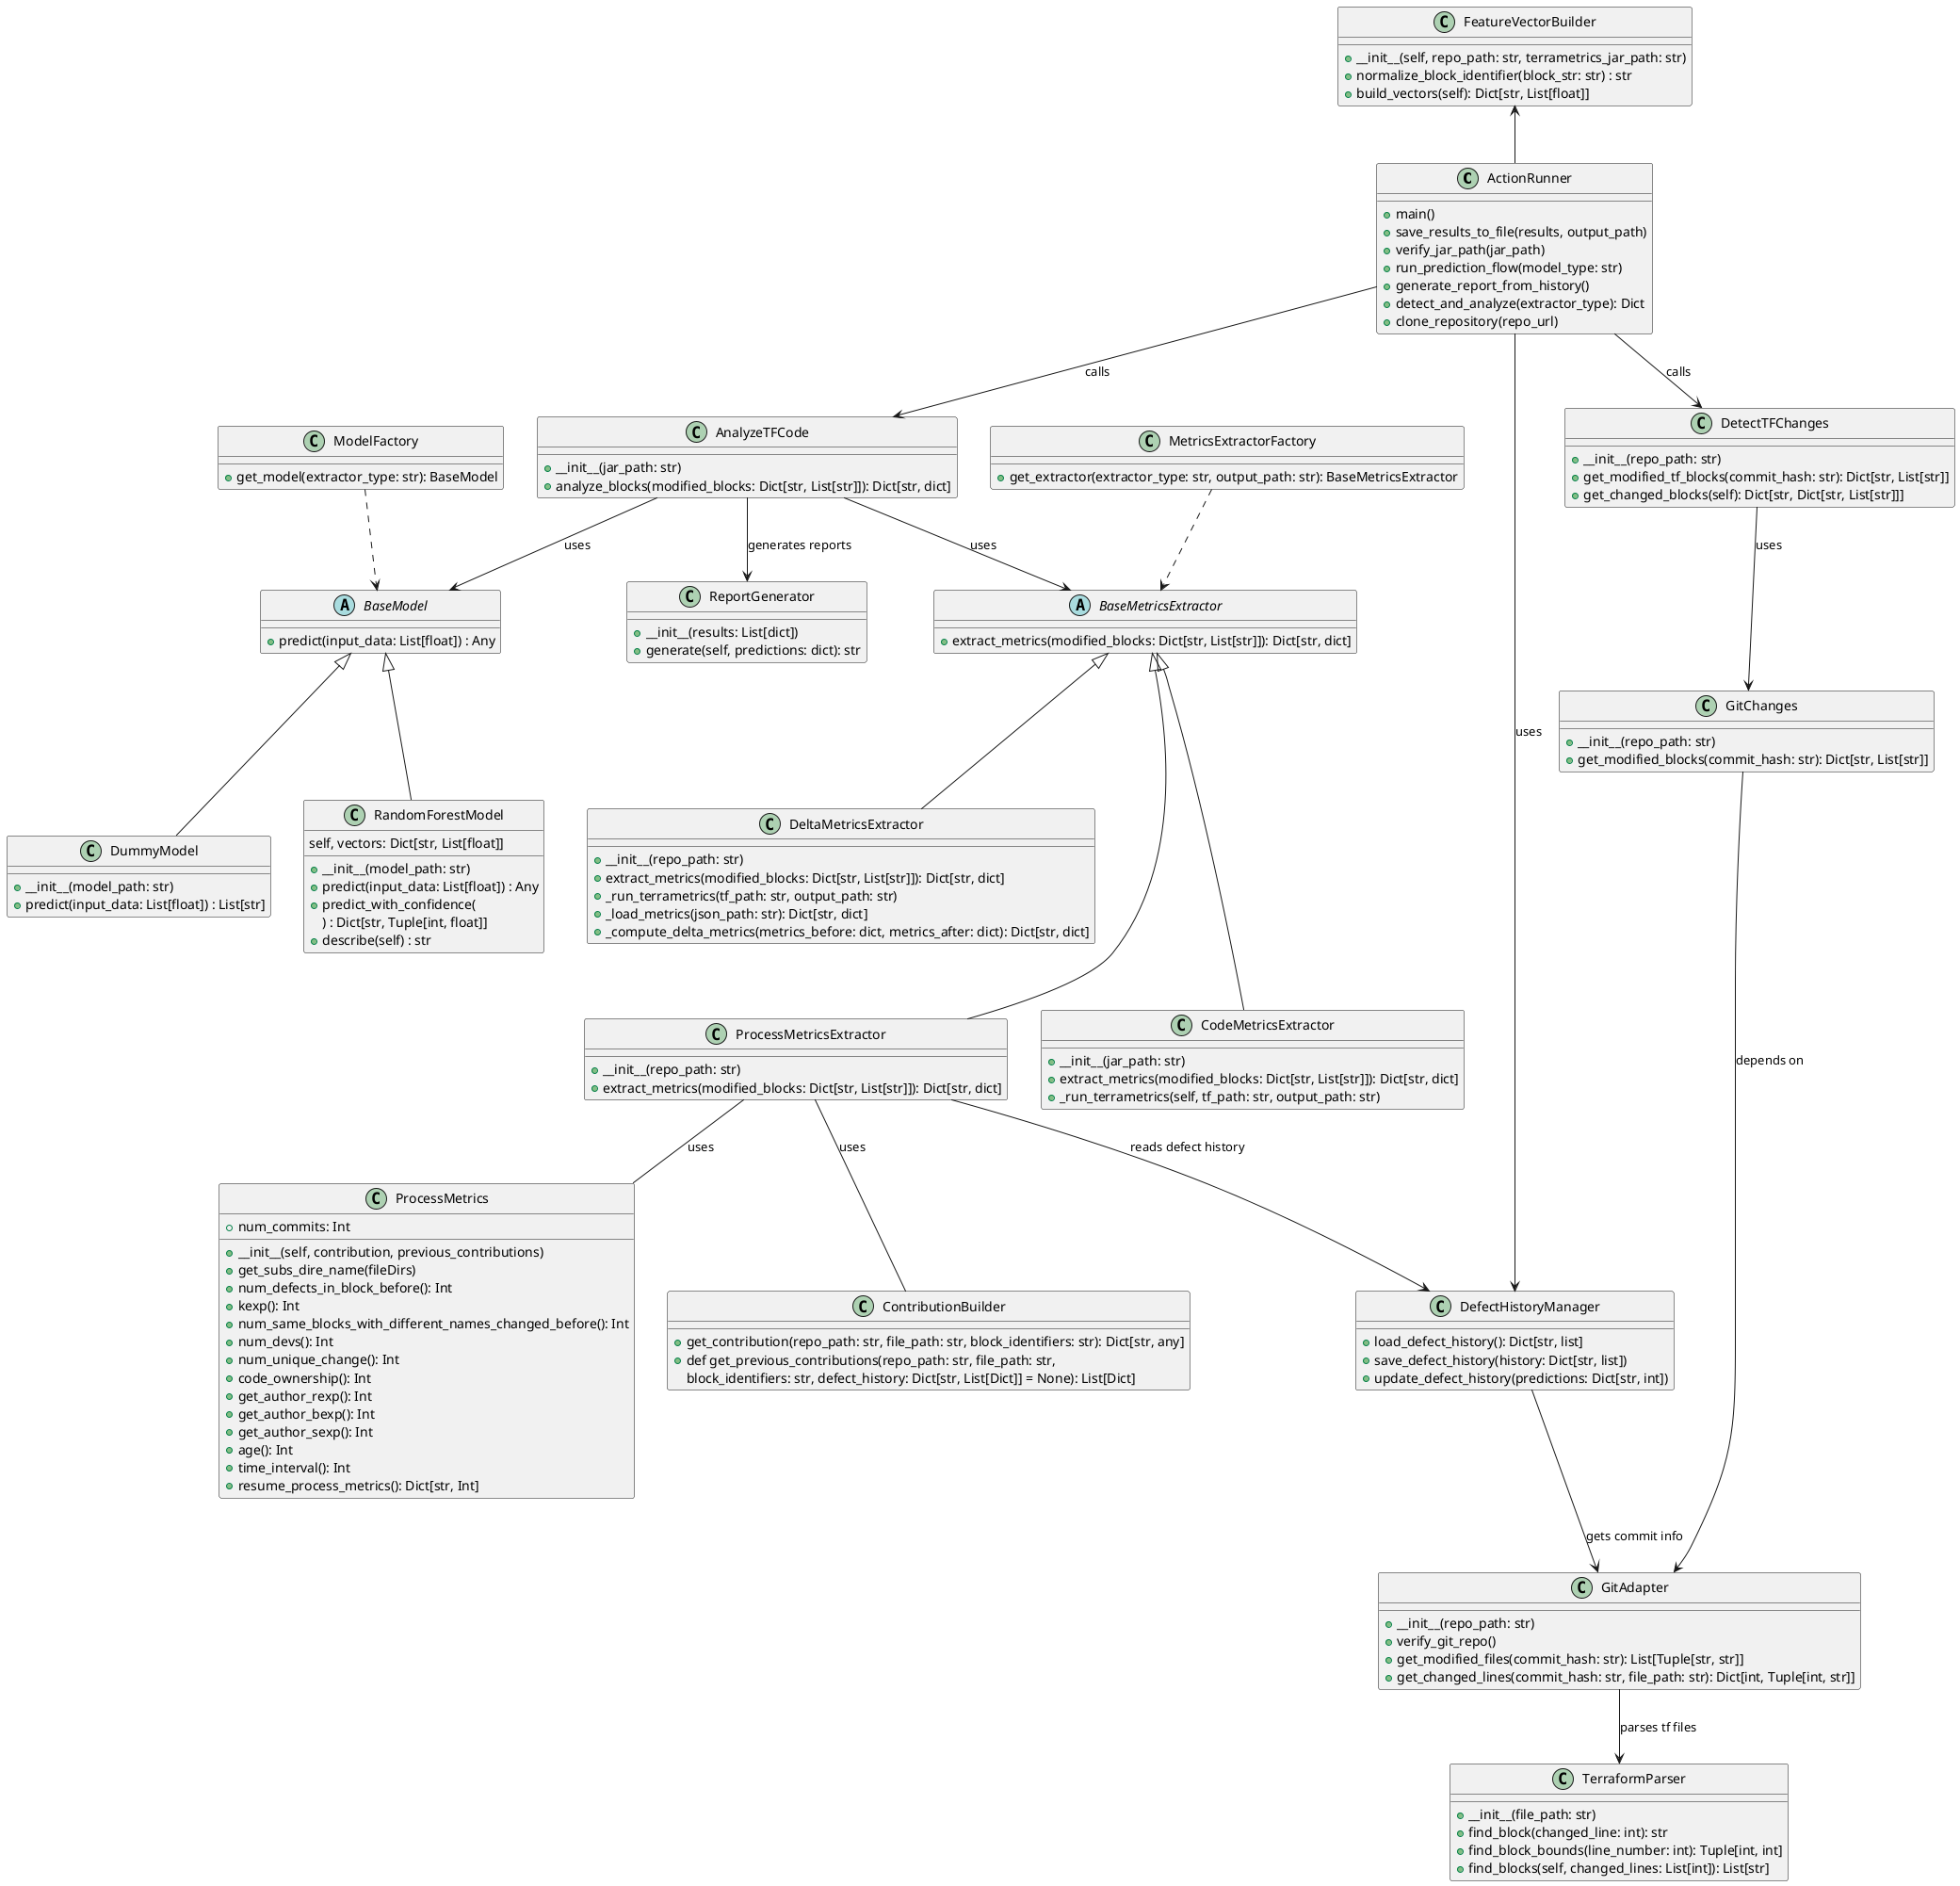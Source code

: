 @startuml

class ActionRunner {
    + main()
    + save_results_to_file(results, output_path)
    + verify_jar_path(jar_path)
    + run_prediction_flow(model_type: str)
    + generate_report_from_history()
    + detect_and_analyze(extractor_type): Dict
    + clone_repository(repo_url)
}

class AnalyzeTFCode {
    + __init__(jar_path: str)
    + analyze_blocks(modified_blocks: Dict[str, List[str]]): Dict[str, dict]
}

class DetectTFChanges {
    + __init__(repo_path: str)
    + get_modified_tf_blocks(commit_hash: str): Dict[str, List[str]]
    + get_changed_blocks(self): Dict[str, Dict[str, List[str]]]
}

class GitChanges {
    + __init__(repo_path: str)
    + get_modified_blocks(commit_hash: str): Dict[str, List[str]]
}

class GitAdapter {
    + __init__(repo_path: str)
    + verify_git_repo()
    + get_modified_files(commit_hash: str): List[Tuple[str, str]]
    + get_changed_lines(commit_hash: str, file_path: str): Dict[int, Tuple[int, str]]
}

class TerraformParser {
    + __init__(file_path: str)
    + find_block(changed_line: int): str
    + find_block_bounds(line_number: int): Tuple[int, int]
    + find_blocks(self, changed_lines: List[int]): List[str]
}

class FeatureVectorBuilder {
  + __init__(self, repo_path: str, terrametrics_jar_path: str)
  + normalize_block_identifier(block_str: str) : str
  + build_vectors(self): Dict[str, List[float]]
}

abstract class BaseMetricsExtractor {
    + extract_metrics(modified_blocks: Dict[str, List[str]]): Dict[str, dict]
}

class CodeMetricsExtractor {
    + __init__(jar_path: str)
    + extract_metrics(modified_blocks: Dict[str, List[str]]): Dict[str, dict]
    + _run_terrametrics(self, tf_path: str, output_path: str)
}

class DeltaMetricsExtractor {
    + __init__(repo_path: str)
    + extract_metrics(modified_blocks: Dict[str, List[str]]): Dict[str, dict]
    + _run_terrametrics(tf_path: str, output_path: str)
    + _load_metrics(json_path: str): Dict[str, dict]
    + _compute_delta_metrics(metrics_before: dict, metrics_after: dict): Dict[str, dict]
}

class ProcessMetricsExtractor {
    + __init__(repo_path: str)
    + extract_metrics(modified_blocks: Dict[str, List[str]]): Dict[str, dict]
}

class ProcessMetrics {
    + __init__(self, contribution, previous_contributions)
    + get_subs_dire_name(fileDirs)
    + num_defects_in_block_before(): Int
    + kexp(): Int
    + num_same_blocks_with_different_names_changed_before(): Int
    + num_devs(): Int
    + num_commits: Int
    + num_unique_change(): Int
    + code_ownership(): Int
    + get_author_rexp(): Int
    + get_author_bexp(): Int
    + get_author_sexp(): Int
    + age(): Int
    + time_interval(): Int
    + resume_process_metrics(): Dict[str, Int]

}

class ContributionBuilder {
    + get_contribution(repo_path: str, file_path: str, block_identifiers: str): Dict[str, any]
    + def get_previous_contributions(repo_path: str, file_path: str, 
    block_identifiers: str, defect_history: Dict[str, List[Dict]] = None): List[Dict]
}

abstract class BaseModel {
    + predict(input_data: List[float]) : Any
}

class RandomForestModel {
    + __init__(model_path: str)
    + predict(input_data: List[float]) : Any
    + predict_with_confidence(
        self, vectors: Dict[str, List[float]]
    ) : Dict[str, Tuple[int, float]]
    + describe(self) : str
}

class DummyModel {
    + __init__(model_path: str)
    + predict(input_data: List[float]) : List[str]
}

class ReportGenerator {
    + __init__(results: List[dict])
    + generate(self, predictions: dict): str
}

class MetricsExtractorFactory {
    + get_extractor(extractor_type: str, output_path: str): BaseMetricsExtractor
}

class ModelFactory {
    + get_model(extractor_type: str): BaseModel
}

class DefectHistoryManager {
    + load_defect_history(): Dict[str, list]
    + save_defect_history(history: Dict[str, list])
    + update_defect_history(predictions: Dict[str, int]) 
}

AnalyzeTFCode <-u- ActionRunner : calls
ActionRunner -u-> FeatureVectorBuilder
DetectTFChanges <-u-   ActionRunner: calls
GitChanges <-u-  DetectTFChanges: uses
GitChanges --> GitAdapter : depends on
GitAdapter --> TerraformParser : parses tf files

AnalyzeTFCode -down-> BaseMetricsExtractor : uses
CodeMetricsExtractor -u--|> BaseMetricsExtractor
DeltaMetricsExtractor -u-|> BaseMetricsExtractor
ProcessMetricsExtractor -u--|> BaseMetricsExtractor
ProcessMetricsExtractor -- ProcessMetrics: uses
MetricsExtractorFactory ..> BaseMetricsExtractor

ProcessMetricsExtractor -- ContributionBuilder: uses

AnalyzeTFCode -down-> BaseModel : uses
RandomForestModel -u-|> BaseModel
DummyModel -u-|> BaseModel
AnalyzeTFCode -down-> ReportGenerator : generates reports
ModelFactory ..> BaseModel

ActionRunner --> DefectHistoryManager : uses
DefectHistoryManager --> GitAdapter : gets commit info
 
ProcessMetricsExtractor --> DefectHistoryManager : reads defect history
@enduml
